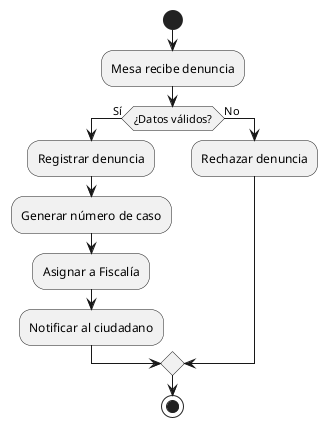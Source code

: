 @startuml
start
:Mesa recibe denuncia;
if (¿Datos válidos?) then (Sí)
  :Registrar denuncia;
  :Generar número de caso;
  :Asignar a Fiscalía;
  :Notificar al ciudadano;
else (No)
  :Rechazar denuncia;
endif
stop
@enduml